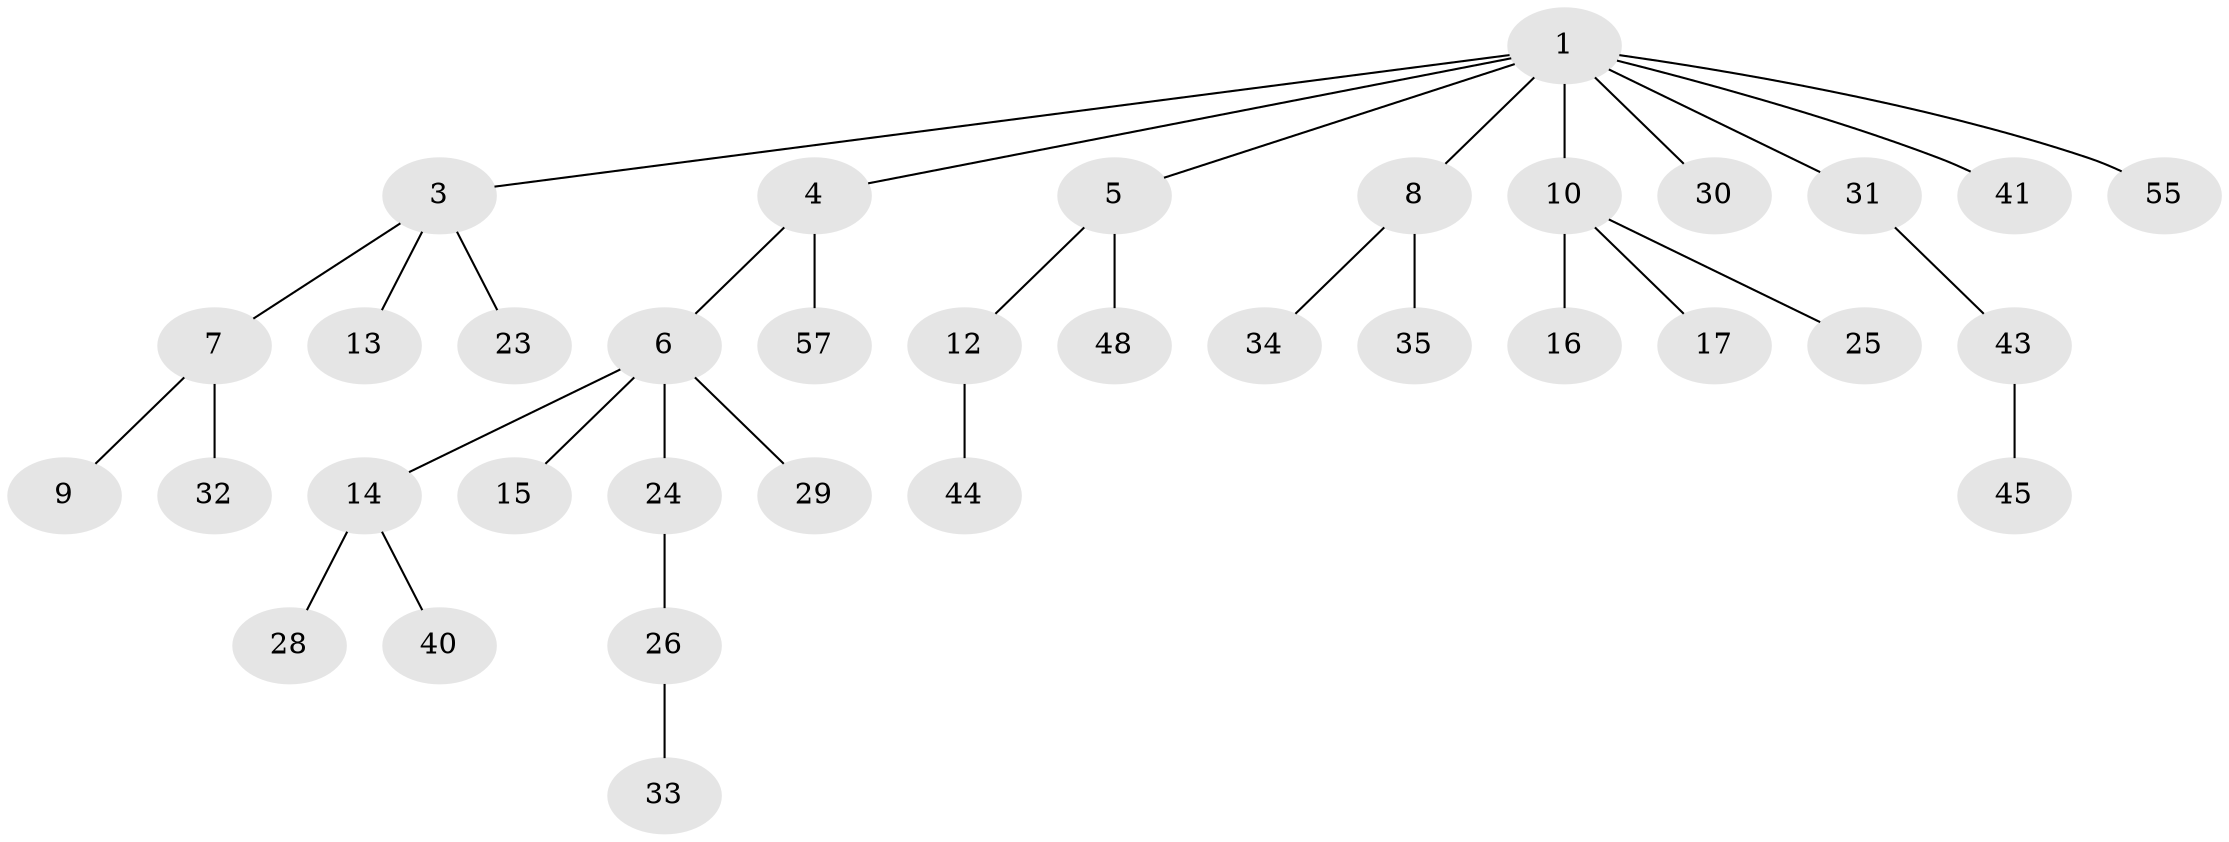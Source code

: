 // original degree distribution, {5: 0.014285714285714285, 6: 0.014285714285714285, 4: 0.05714285714285714, 3: 0.14285714285714285, 8: 0.014285714285714285, 2: 0.2857142857142857, 1: 0.4714285714285714}
// Generated by graph-tools (version 1.1) at 2025/15/03/09/25 04:15:23]
// undirected, 35 vertices, 34 edges
graph export_dot {
graph [start="1"]
  node [color=gray90,style=filled];
  1 [super="+2"];
  3;
  4;
  5;
  6 [super="+47+21+20+39"];
  7;
  8;
  9 [super="+50"];
  10 [super="+11"];
  12;
  13;
  14 [super="+18"];
  15;
  16 [super="+22+27+60"];
  17 [super="+59+66"];
  23 [super="+46"];
  24;
  25 [super="+37"];
  26;
  28;
  29;
  30 [super="+49"];
  31;
  32;
  33 [super="+52+36+42"];
  34;
  35;
  40;
  41 [super="+61+63"];
  43;
  44;
  45;
  48 [super="+58"];
  55;
  57;
  1 -- 4;
  1 -- 5;
  1 -- 31;
  1 -- 41;
  1 -- 3;
  1 -- 55;
  1 -- 8;
  1 -- 10;
  1 -- 30;
  3 -- 7;
  3 -- 13;
  3 -- 23;
  4 -- 6;
  4 -- 57;
  5 -- 12;
  5 -- 48;
  6 -- 14;
  6 -- 15;
  6 -- 24;
  6 -- 29;
  7 -- 9;
  7 -- 32;
  8 -- 34;
  8 -- 35;
  10 -- 17;
  10 -- 16;
  10 -- 25;
  12 -- 44;
  14 -- 40;
  14 -- 28;
  24 -- 26;
  26 -- 33;
  31 -- 43;
  43 -- 45;
}
